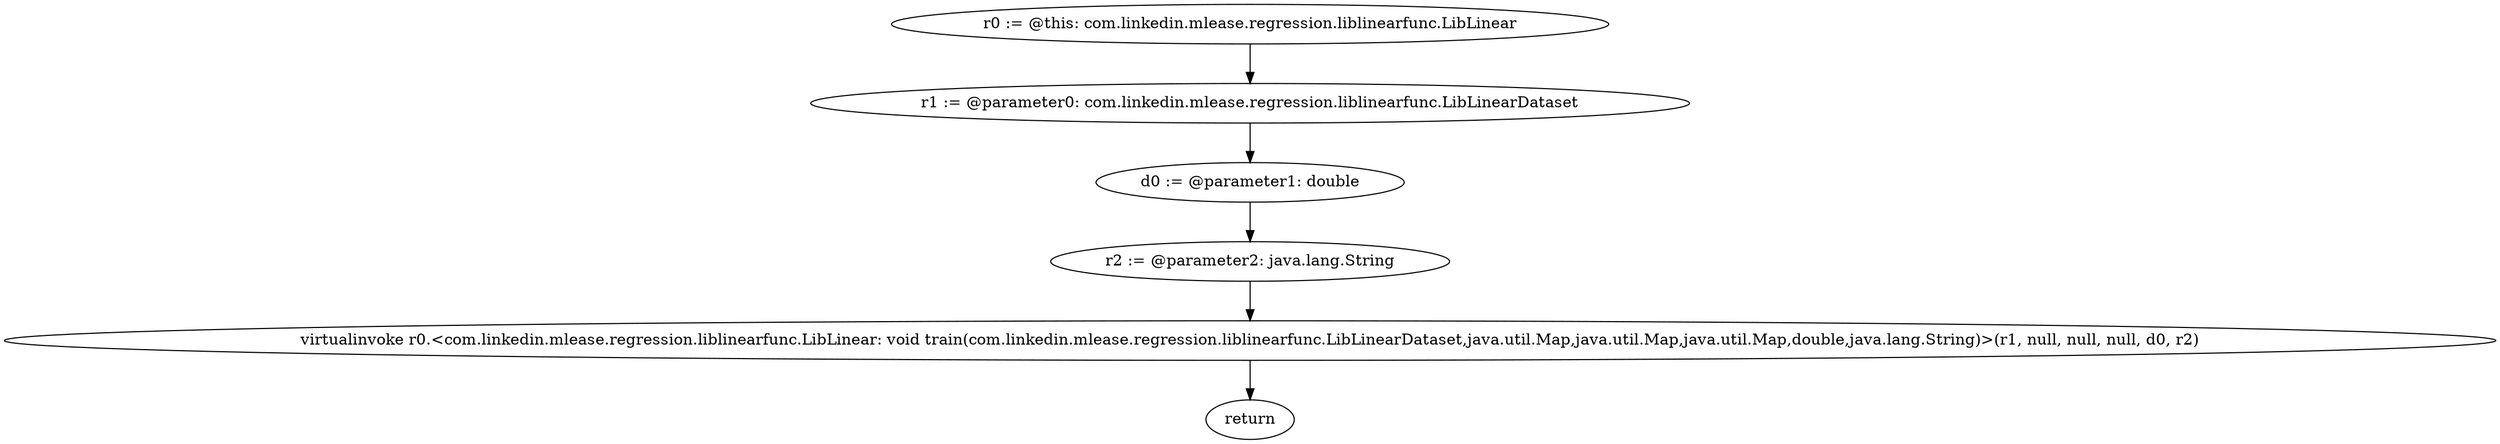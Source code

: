 digraph "unitGraph" {
    "r0 := @this: com.linkedin.mlease.regression.liblinearfunc.LibLinear"
    "r1 := @parameter0: com.linkedin.mlease.regression.liblinearfunc.LibLinearDataset"
    "d0 := @parameter1: double"
    "r2 := @parameter2: java.lang.String"
    "virtualinvoke r0.<com.linkedin.mlease.regression.liblinearfunc.LibLinear: void train(com.linkedin.mlease.regression.liblinearfunc.LibLinearDataset,java.util.Map,java.util.Map,java.util.Map,double,java.lang.String)>(r1, null, null, null, d0, r2)"
    "return"
    "r0 := @this: com.linkedin.mlease.regression.liblinearfunc.LibLinear"->"r1 := @parameter0: com.linkedin.mlease.regression.liblinearfunc.LibLinearDataset";
    "r1 := @parameter0: com.linkedin.mlease.regression.liblinearfunc.LibLinearDataset"->"d0 := @parameter1: double";
    "d0 := @parameter1: double"->"r2 := @parameter2: java.lang.String";
    "r2 := @parameter2: java.lang.String"->"virtualinvoke r0.<com.linkedin.mlease.regression.liblinearfunc.LibLinear: void train(com.linkedin.mlease.regression.liblinearfunc.LibLinearDataset,java.util.Map,java.util.Map,java.util.Map,double,java.lang.String)>(r1, null, null, null, d0, r2)";
    "virtualinvoke r0.<com.linkedin.mlease.regression.liblinearfunc.LibLinear: void train(com.linkedin.mlease.regression.liblinearfunc.LibLinearDataset,java.util.Map,java.util.Map,java.util.Map,double,java.lang.String)>(r1, null, null, null, d0, r2)"->"return";
}
